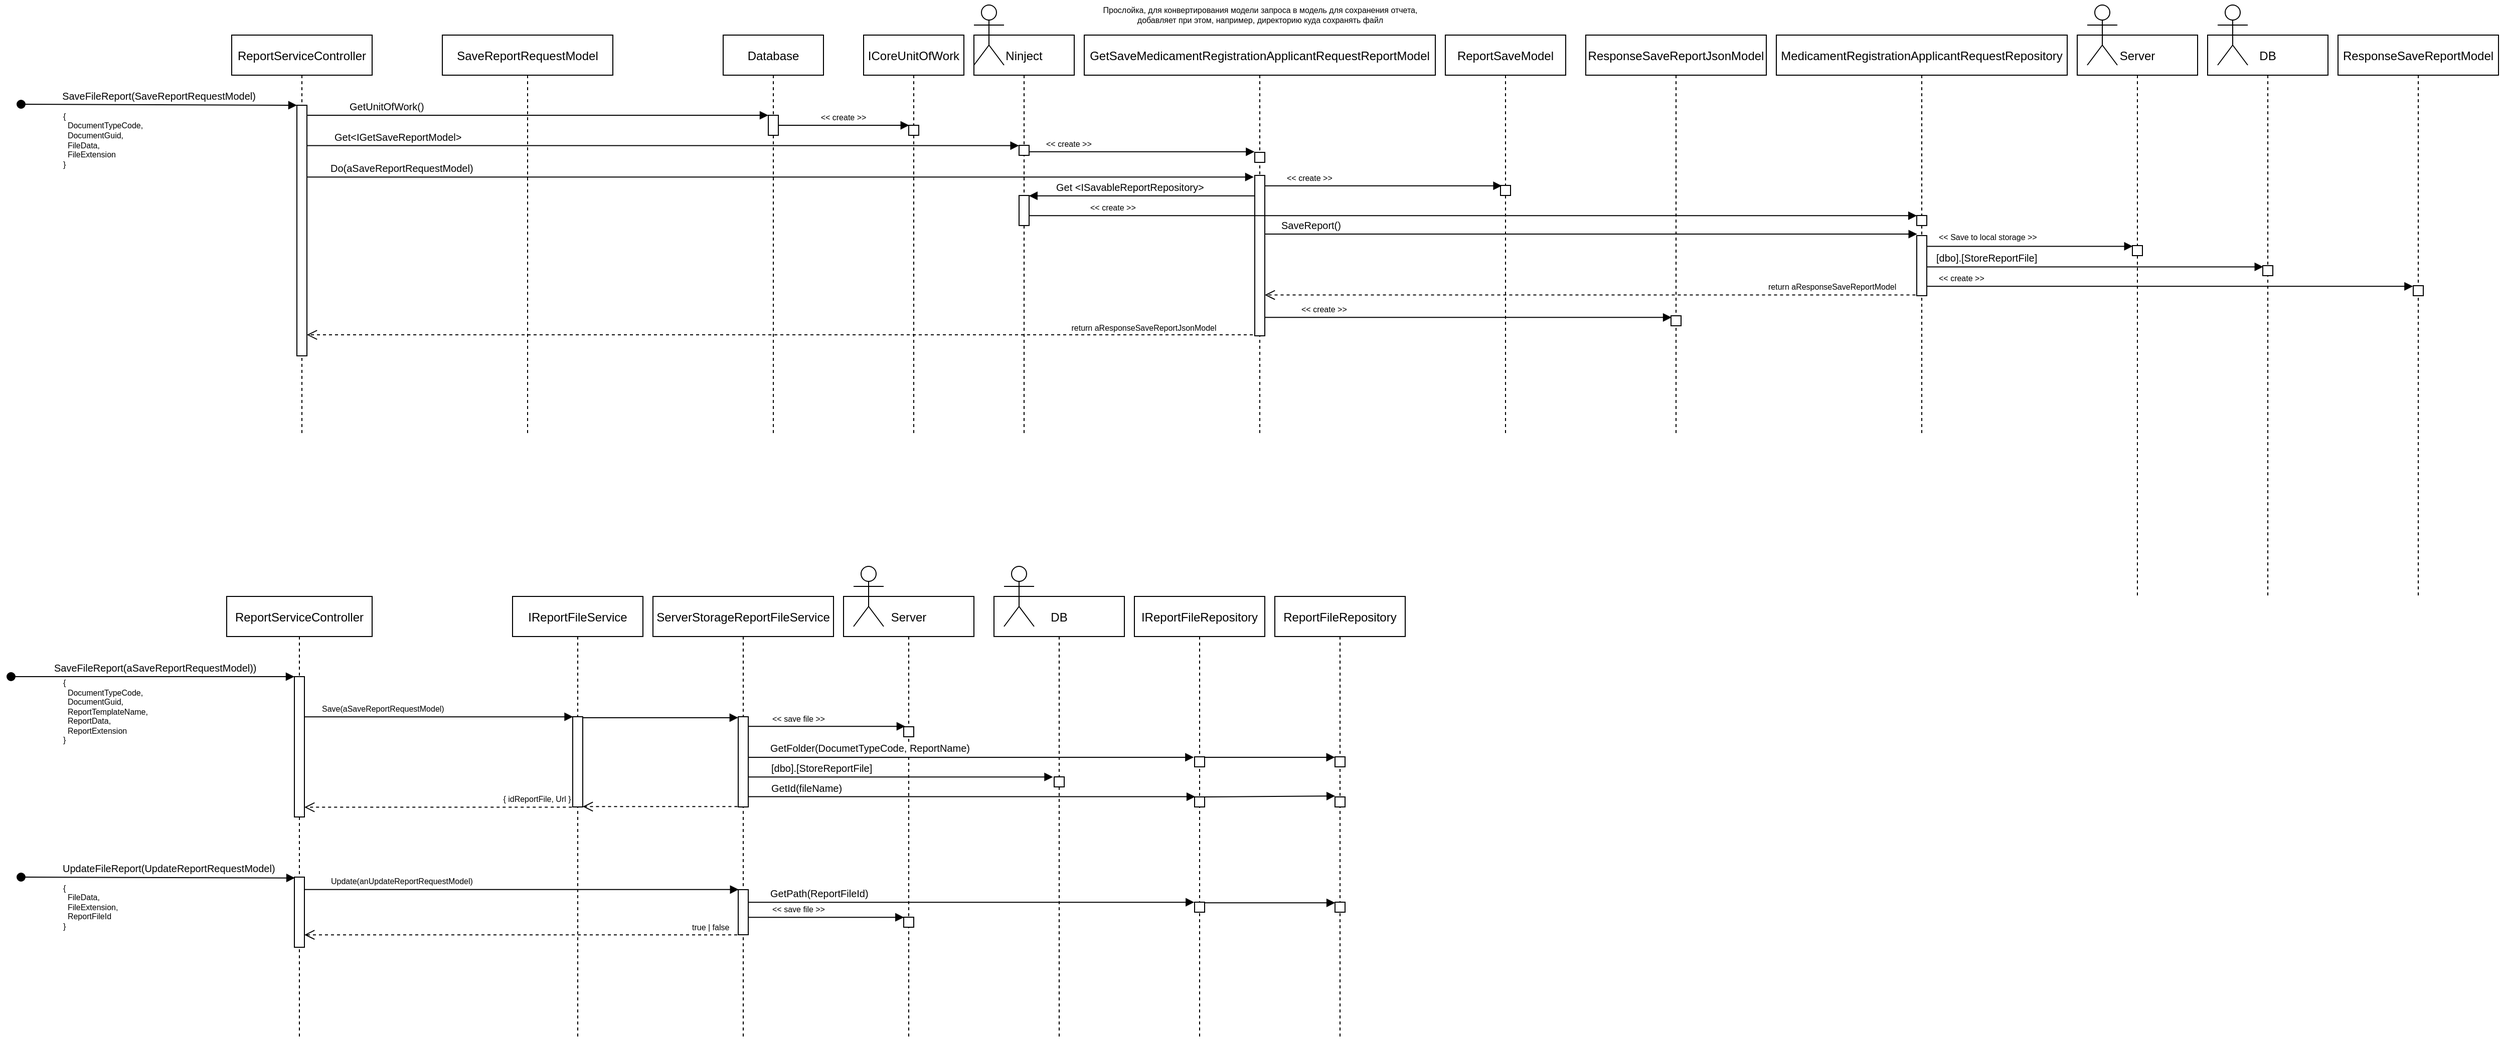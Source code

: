 <mxfile version="20.3.3" type="github">
  <diagram id="kgpKYQtTHZ0yAKxKKP6v" name="Page-1">
    <mxGraphModel dx="1807" dy="498" grid="1" gridSize="10" guides="1" tooltips="1" connect="1" arrows="1" fold="1" page="1" pageScale="1" pageWidth="850" pageHeight="1100" math="0" shadow="0">
      <root>
        <mxCell id="0" />
        <mxCell id="1" parent="0" />
        <mxCell id="3nuBFxr9cyL0pnOWT2aG-1" value="ReportServiceController" style="shape=umlLifeline;perimeter=lifelinePerimeter;container=1;collapsible=0;recursiveResize=0;rounded=0;shadow=0;strokeWidth=1;" parent="1" vertex="1">
          <mxGeometry x="-190" y="80" width="140" height="400" as="geometry" />
        </mxCell>
        <mxCell id="3nuBFxr9cyL0pnOWT2aG-2" value="" style="points=[];perimeter=orthogonalPerimeter;rounded=0;shadow=0;strokeWidth=1;" parent="3nuBFxr9cyL0pnOWT2aG-1" vertex="1">
          <mxGeometry x="65" y="70" width="10" height="250" as="geometry" />
        </mxCell>
        <mxCell id="3nuBFxr9cyL0pnOWT2aG-3" value="SaveFileReport(SaveReportRequestModel)" style="verticalAlign=bottom;startArrow=oval;endArrow=block;startSize=8;shadow=0;strokeWidth=1;fontSize=10;" parent="3nuBFxr9cyL0pnOWT2aG-1" target="3nuBFxr9cyL0pnOWT2aG-2" edge="1">
          <mxGeometry relative="1" as="geometry">
            <mxPoint x="-210" y="69" as="sourcePoint" />
          </mxGeometry>
        </mxCell>
        <mxCell id="3nuBFxr9cyL0pnOWT2aG-5" value="Database" style="shape=umlLifeline;perimeter=lifelinePerimeter;container=1;collapsible=0;recursiveResize=0;rounded=0;shadow=0;strokeWidth=1;" parent="1" vertex="1">
          <mxGeometry x="300" y="80" width="100" height="400" as="geometry" />
        </mxCell>
        <mxCell id="3nuBFxr9cyL0pnOWT2aG-6" value="" style="points=[];perimeter=orthogonalPerimeter;rounded=0;shadow=0;strokeWidth=1;" parent="3nuBFxr9cyL0pnOWT2aG-5" vertex="1">
          <mxGeometry x="45" y="80" width="10" height="20" as="geometry" />
        </mxCell>
        <mxCell id="3nuBFxr9cyL0pnOWT2aG-8" value="GetUnitOfWork()" style="verticalAlign=bottom;endArrow=block;entryX=0;entryY=0;shadow=0;strokeWidth=1;align=left;fontSize=10;" parent="1" source="3nuBFxr9cyL0pnOWT2aG-2" target="3nuBFxr9cyL0pnOWT2aG-6" edge="1">
          <mxGeometry x="-0.824" relative="1" as="geometry">
            <mxPoint x="275" y="160" as="sourcePoint" />
            <mxPoint as="offset" />
          </mxGeometry>
        </mxCell>
        <mxCell id="7eR0mogJ4ErbtlqO6J7q-1" value="ICoreUnitOfWork" style="shape=umlLifeline;perimeter=lifelinePerimeter;container=1;collapsible=0;recursiveResize=0;rounded=0;shadow=0;strokeWidth=1;" vertex="1" parent="1">
          <mxGeometry x="440" y="80" width="100" height="400" as="geometry" />
        </mxCell>
        <mxCell id="7eR0mogJ4ErbtlqO6J7q-2" value="" style="points=[];perimeter=orthogonalPerimeter;rounded=0;shadow=0;strokeWidth=1;" vertex="1" parent="7eR0mogJ4ErbtlqO6J7q-1">
          <mxGeometry x="45" y="90" width="10" height="10" as="geometry" />
        </mxCell>
        <mxCell id="7eR0mogJ4ErbtlqO6J7q-3" value="&lt;&lt; create &gt;&gt;" style="verticalAlign=bottom;endArrow=block;entryX=0.04;entryY=0.001;shadow=0;strokeWidth=1;entryDx=0;entryDy=0;entryPerimeter=0;fontSize=8;" edge="1" parent="1" source="3nuBFxr9cyL0pnOWT2aG-6" target="7eR0mogJ4ErbtlqO6J7q-2">
          <mxGeometry x="-0.003" relative="1" as="geometry">
            <mxPoint x="185" y="170.0" as="sourcePoint" />
            <mxPoint x="355" y="170.0" as="targetPoint" />
            <mxPoint as="offset" />
          </mxGeometry>
        </mxCell>
        <mxCell id="7eR0mogJ4ErbtlqO6J7q-4" value="GetSaveMedicamentRegistrationApplicantRequestReportModel" style="shape=umlLifeline;perimeter=lifelinePerimeter;container=1;collapsible=0;recursiveResize=0;rounded=0;shadow=0;strokeWidth=1;" vertex="1" parent="1">
          <mxGeometry x="660" y="80" width="350" height="400" as="geometry" />
        </mxCell>
        <mxCell id="7eR0mogJ4ErbtlqO6J7q-5" value="" style="points=[];perimeter=orthogonalPerimeter;rounded=0;shadow=0;strokeWidth=1;" vertex="1" parent="7eR0mogJ4ErbtlqO6J7q-4">
          <mxGeometry x="170" y="140" width="10" height="160" as="geometry" />
        </mxCell>
        <mxCell id="7eR0mogJ4ErbtlqO6J7q-13" value="" style="points=[];perimeter=orthogonalPerimeter;rounded=0;shadow=0;strokeWidth=1;" vertex="1" parent="7eR0mogJ4ErbtlqO6J7q-4">
          <mxGeometry x="170" y="117" width="10" height="10" as="geometry" />
        </mxCell>
        <mxCell id="7eR0mogJ4ErbtlqO6J7q-6" value="Do(aSaveReportRequestModel)" style="verticalAlign=bottom;endArrow=block;entryX=-0.1;entryY=0.01;shadow=0;strokeWidth=1;entryDx=0;entryDy=0;entryPerimeter=0;align=left;fontSize=10;" edge="1" parent="1" source="3nuBFxr9cyL0pnOWT2aG-2" target="7eR0mogJ4ErbtlqO6J7q-5">
          <mxGeometry x="-0.954" relative="1" as="geometry">
            <mxPoint x="185" y="170" as="sourcePoint" />
            <mxPoint x="355" y="170" as="targetPoint" />
            <mxPoint as="offset" />
          </mxGeometry>
        </mxCell>
        <mxCell id="7eR0mogJ4ErbtlqO6J7q-7" value="MedicamentRegistrationApplicantRequestRepository" style="shape=umlLifeline;perimeter=lifelinePerimeter;container=1;collapsible=0;recursiveResize=0;rounded=0;shadow=0;strokeWidth=1;" vertex="1" parent="1">
          <mxGeometry x="1350" y="80" width="290" height="400" as="geometry" />
        </mxCell>
        <mxCell id="7eR0mogJ4ErbtlqO6J7q-8" value="" style="points=[];perimeter=orthogonalPerimeter;rounded=0;shadow=0;strokeWidth=1;" vertex="1" parent="7eR0mogJ4ErbtlqO6J7q-7">
          <mxGeometry x="140" y="180" width="10" height="10" as="geometry" />
        </mxCell>
        <mxCell id="7eR0mogJ4ErbtlqO6J7q-22" value="" style="points=[];perimeter=orthogonalPerimeter;rounded=0;shadow=0;strokeWidth=1;" vertex="1" parent="7eR0mogJ4ErbtlqO6J7q-7">
          <mxGeometry x="140" y="200" width="10" height="60" as="geometry" />
        </mxCell>
        <mxCell id="7eR0mogJ4ErbtlqO6J7q-9" value="Ninject" style="shape=umlLifeline;perimeter=lifelinePerimeter;container=1;collapsible=0;recursiveResize=0;rounded=0;shadow=0;strokeWidth=1;" vertex="1" parent="1">
          <mxGeometry x="550" y="80" width="100" height="400" as="geometry" />
        </mxCell>
        <mxCell id="7eR0mogJ4ErbtlqO6J7q-10" value="" style="points=[];perimeter=orthogonalPerimeter;rounded=0;shadow=0;strokeWidth=1;" vertex="1" parent="7eR0mogJ4ErbtlqO6J7q-9">
          <mxGeometry x="45" y="110" width="10" height="10" as="geometry" />
        </mxCell>
        <mxCell id="7eR0mogJ4ErbtlqO6J7q-18" value="" style="points=[];perimeter=orthogonalPerimeter;rounded=0;shadow=0;strokeWidth=1;" vertex="1" parent="7eR0mogJ4ErbtlqO6J7q-9">
          <mxGeometry x="45" y="160" width="10" height="30" as="geometry" />
        </mxCell>
        <mxCell id="7eR0mogJ4ErbtlqO6J7q-11" value="Get&lt;IGetSaveReportModel&gt;" style="verticalAlign=bottom;endArrow=block;entryX=-0.014;entryY=0.029;shadow=0;strokeWidth=1;entryDx=0;entryDy=0;entryPerimeter=0;align=left;fontSize=10;" edge="1" parent="1" source="3nuBFxr9cyL0pnOWT2aG-2" target="7eR0mogJ4ErbtlqO6J7q-10">
          <mxGeometry x="-0.928" relative="1" as="geometry">
            <mxPoint x="185" y="230.2" as="sourcePoint" />
            <mxPoint x="839" y="230.2" as="targetPoint" />
            <mxPoint as="offset" />
          </mxGeometry>
        </mxCell>
        <mxCell id="7eR0mogJ4ErbtlqO6J7q-12" value="&lt;&lt; create &gt;&gt;" style="verticalAlign=bottom;endArrow=block;entryX=-0.029;entryY=-0.057;shadow=0;strokeWidth=1;entryDx=0;entryDy=0;entryPerimeter=0;align=left;fontSize=8;" edge="1" parent="1" source="7eR0mogJ4ErbtlqO6J7q-10" target="7eR0mogJ4ErbtlqO6J7q-13">
          <mxGeometry x="-0.867" relative="1" as="geometry">
            <mxPoint x="640" y="290.0" as="sourcePoint" />
            <mxPoint x="1059.86" y="290.0" as="targetPoint" />
            <mxPoint as="offset" />
          </mxGeometry>
        </mxCell>
        <mxCell id="7eR0mogJ4ErbtlqO6J7q-14" value="ReportSaveModel" style="shape=umlLifeline;perimeter=lifelinePerimeter;container=1;collapsible=0;recursiveResize=0;rounded=0;shadow=0;strokeWidth=1;" vertex="1" parent="1">
          <mxGeometry x="1020" y="80" width="120" height="400" as="geometry" />
        </mxCell>
        <mxCell id="7eR0mogJ4ErbtlqO6J7q-15" value="" style="points=[];perimeter=orthogonalPerimeter;rounded=0;shadow=0;strokeWidth=1;" vertex="1" parent="7eR0mogJ4ErbtlqO6J7q-14">
          <mxGeometry x="55" y="150" width="10" height="10" as="geometry" />
        </mxCell>
        <mxCell id="7eR0mogJ4ErbtlqO6J7q-16" value="&lt;&lt; create &gt;&gt;" style="verticalAlign=bottom;endArrow=block;entryX=0.133;entryY=0.033;shadow=0;strokeWidth=1;entryDx=0;entryDy=0;entryPerimeter=0;align=left;fontSize=8;" edge="1" parent="1" source="7eR0mogJ4ErbtlqO6J7q-5" target="7eR0mogJ4ErbtlqO6J7q-15">
          <mxGeometry x="-0.831" relative="1" as="geometry">
            <mxPoint x="615" y="206.43" as="sourcePoint" />
            <mxPoint x="839.71" y="206.43" as="targetPoint" />
            <mxPoint as="offset" />
          </mxGeometry>
        </mxCell>
        <mxCell id="7eR0mogJ4ErbtlqO6J7q-19" value="Get &lt;ISavableReportRepository&gt;" style="verticalAlign=bottom;endArrow=block;shadow=0;strokeWidth=1;align=left;entryX=0.986;entryY=0.011;entryDx=0;entryDy=0;entryPerimeter=0;fontSize=10;" edge="1" parent="1" source="7eR0mogJ4ErbtlqO6J7q-5" target="7eR0mogJ4ErbtlqO6J7q-18">
          <mxGeometry x="0.777" relative="1" as="geometry">
            <mxPoint x="615" y="206.43" as="sourcePoint" />
            <mxPoint x="610" y="240" as="targetPoint" />
            <mxPoint as="offset" />
          </mxGeometry>
        </mxCell>
        <mxCell id="7eR0mogJ4ErbtlqO6J7q-20" value="&lt;&lt; create &gt;&gt;" style="verticalAlign=bottom;endArrow=block;shadow=0;strokeWidth=1;align=left;entryX=0.01;entryY=0.014;entryDx=0;entryDy=0;entryPerimeter=0;fontSize=8;" edge="1" parent="1" source="7eR0mogJ4ErbtlqO6J7q-18" target="7eR0mogJ4ErbtlqO6J7q-8">
          <mxGeometry x="-0.867" relative="1" as="geometry">
            <mxPoint x="615" y="206.43" as="sourcePoint" />
            <mxPoint x="839.71" y="206.43" as="targetPoint" />
            <mxPoint as="offset" />
          </mxGeometry>
        </mxCell>
        <mxCell id="7eR0mogJ4ErbtlqO6J7q-21" value="SaveReport()" style="verticalAlign=bottom;endArrow=block;entryX=0.036;entryY=-0.024;shadow=0;strokeWidth=1;entryDx=0;entryDy=0;entryPerimeter=0;align=left;fontSize=10;" edge="1" parent="1" source="7eR0mogJ4ErbtlqO6J7q-5" target="7eR0mogJ4ErbtlqO6J7q-22">
          <mxGeometry x="-0.955" relative="1" as="geometry">
            <mxPoint x="850" y="240.33" as="sourcePoint" />
            <mxPoint x="1086.33" y="240.33" as="targetPoint" />
            <mxPoint as="offset" />
          </mxGeometry>
        </mxCell>
        <mxCell id="7eR0mogJ4ErbtlqO6J7q-23" value="DB" style="shape=umlLifeline;perimeter=lifelinePerimeter;container=1;collapsible=0;recursiveResize=0;rounded=0;shadow=0;strokeWidth=1;" vertex="1" parent="1">
          <mxGeometry x="1780" y="80" width="120" height="560" as="geometry" />
        </mxCell>
        <mxCell id="7eR0mogJ4ErbtlqO6J7q-24" value="" style="points=[];perimeter=orthogonalPerimeter;rounded=0;shadow=0;strokeWidth=1;" vertex="1" parent="7eR0mogJ4ErbtlqO6J7q-23">
          <mxGeometry x="55" y="230" width="10" height="10" as="geometry" />
        </mxCell>
        <mxCell id="7eR0mogJ4ErbtlqO6J7q-25" value="[dbo].[StoreReportFile]" style="verticalAlign=bottom;endArrow=block;entryX=0.038;entryY=0.119;shadow=0;strokeWidth=1;entryDx=0;entryDy=0;entryPerimeter=0;align=left;fontSize=10;" edge="1" parent="1" source="7eR0mogJ4ErbtlqO6J7q-22" target="7eR0mogJ4ErbtlqO6J7q-24">
          <mxGeometry x="-0.955" relative="1" as="geometry">
            <mxPoint x="1530" y="300" as="sourcePoint" />
            <mxPoint x="1980.36" y="300" as="targetPoint" />
            <mxPoint as="offset" />
          </mxGeometry>
        </mxCell>
        <mxCell id="7eR0mogJ4ErbtlqO6J7q-26" value="ResponseSaveReportModel" style="shape=umlLifeline;perimeter=lifelinePerimeter;container=1;collapsible=0;recursiveResize=0;rounded=0;shadow=0;strokeWidth=1;" vertex="1" parent="1">
          <mxGeometry x="1910" y="80" width="160" height="560" as="geometry" />
        </mxCell>
        <mxCell id="7eR0mogJ4ErbtlqO6J7q-27" value="" style="points=[];perimeter=orthogonalPerimeter;rounded=0;shadow=0;strokeWidth=1;" vertex="1" parent="7eR0mogJ4ErbtlqO6J7q-26">
          <mxGeometry x="75" y="250" width="10" height="10" as="geometry" />
        </mxCell>
        <mxCell id="7eR0mogJ4ErbtlqO6J7q-28" value="Server" style="shape=umlLifeline;perimeter=lifelinePerimeter;container=1;collapsible=0;recursiveResize=0;rounded=0;shadow=0;strokeWidth=1;" vertex="1" parent="1">
          <mxGeometry x="1650" y="80" width="120" height="560" as="geometry" />
        </mxCell>
        <mxCell id="7eR0mogJ4ErbtlqO6J7q-29" value="" style="points=[];perimeter=orthogonalPerimeter;rounded=0;shadow=0;strokeWidth=1;" vertex="1" parent="7eR0mogJ4ErbtlqO6J7q-28">
          <mxGeometry x="55" y="210" width="10" height="10" as="geometry" />
        </mxCell>
        <mxCell id="7eR0mogJ4ErbtlqO6J7q-30" value="&lt;&lt; Save to local storage &gt;&gt;" style="verticalAlign=bottom;endArrow=block;entryX=0.038;entryY=0.071;shadow=0;strokeWidth=1;entryDx=0;entryDy=0;entryPerimeter=0;align=left;fontSize=8;" edge="1" parent="1" source="7eR0mogJ4ErbtlqO6J7q-22" target="7eR0mogJ4ErbtlqO6J7q-29">
          <mxGeometry x="-0.903" y="1" relative="1" as="geometry">
            <mxPoint x="1510" y="321.19" as="sourcePoint" />
            <mxPoint x="1845.38" y="321.19" as="targetPoint" />
            <mxPoint as="offset" />
          </mxGeometry>
        </mxCell>
        <mxCell id="7eR0mogJ4ErbtlqO6J7q-31" value="" style="shape=umlActor;verticalLabelPosition=bottom;verticalAlign=top;html=1;outlineConnect=0;fontSize=10;" vertex="1" parent="1">
          <mxGeometry x="1660" y="50" width="30" height="60" as="geometry" />
        </mxCell>
        <mxCell id="7eR0mogJ4ErbtlqO6J7q-32" value="" style="shape=umlActor;verticalLabelPosition=bottom;verticalAlign=top;html=1;outlineConnect=0;fontSize=10;" vertex="1" parent="1">
          <mxGeometry x="1790" y="50" width="30" height="60" as="geometry" />
        </mxCell>
        <mxCell id="7eR0mogJ4ErbtlqO6J7q-34" value="&lt;&lt; create &gt;&gt;" style="verticalAlign=bottom;endArrow=block;entryX=-0.029;entryY=0.068;shadow=0;strokeWidth=1;entryDx=0;entryDy=0;entryPerimeter=0;align=left;fontSize=8;" edge="1" parent="1" source="7eR0mogJ4ErbtlqO6J7q-22" target="7eR0mogJ4ErbtlqO6J7q-27">
          <mxGeometry x="-0.958" relative="1" as="geometry">
            <mxPoint x="1510" y="300.71" as="sourcePoint" />
            <mxPoint x="1715.38" y="300.71" as="targetPoint" />
            <mxPoint as="offset" />
          </mxGeometry>
        </mxCell>
        <mxCell id="7eR0mogJ4ErbtlqO6J7q-35" value="return aResponseSaveReportModel" style="html=1;verticalAlign=bottom;endArrow=open;dashed=1;endSize=8;rounded=0;fontSize=8;exitX=-0.125;exitY=0.988;exitDx=0;exitDy=0;exitPerimeter=0;align=left;" edge="1" parent="1" source="7eR0mogJ4ErbtlqO6J7q-22" target="7eR0mogJ4ErbtlqO6J7q-5">
          <mxGeometry x="-0.541" relative="1" as="geometry">
            <mxPoint x="1110" y="350" as="sourcePoint" />
            <mxPoint x="1030" y="350" as="targetPoint" />
            <mxPoint as="offset" />
          </mxGeometry>
        </mxCell>
        <mxCell id="7eR0mogJ4ErbtlqO6J7q-36" value="ResponseSaveReportJsonModel" style="shape=umlLifeline;perimeter=lifelinePerimeter;container=1;collapsible=0;recursiveResize=0;rounded=0;shadow=0;strokeWidth=1;" vertex="1" parent="1">
          <mxGeometry x="1160" y="80" width="180" height="400" as="geometry" />
        </mxCell>
        <mxCell id="7eR0mogJ4ErbtlqO6J7q-37" value="" style="points=[];perimeter=orthogonalPerimeter;rounded=0;shadow=0;strokeWidth=1;" vertex="1" parent="7eR0mogJ4ErbtlqO6J7q-36">
          <mxGeometry x="85" y="280" width="10" height="10" as="geometry" />
        </mxCell>
        <mxCell id="7eR0mogJ4ErbtlqO6J7q-38" value="&lt;&lt; create &gt;&gt;" style="verticalAlign=bottom;endArrow=block;entryX=0.055;entryY=0.166;shadow=0;strokeWidth=1;entryDx=0;entryDy=0;entryPerimeter=0;align=left;fontSize=8;" edge="1" parent="1" source="7eR0mogJ4ErbtlqO6J7q-5" target="7eR0mogJ4ErbtlqO6J7q-37">
          <mxGeometry x="-0.831" relative="1" as="geometry">
            <mxPoint x="850" y="240" as="sourcePoint" />
            <mxPoint x="1086.33" y="240.33" as="targetPoint" />
            <mxPoint as="offset" />
          </mxGeometry>
        </mxCell>
        <mxCell id="7eR0mogJ4ErbtlqO6J7q-39" value="return aResponseSaveReportJsonModel" style="html=1;verticalAlign=bottom;endArrow=open;dashed=1;endSize=8;rounded=0;fontSize=8;exitX=-0.2;exitY=0.994;exitDx=0;exitDy=0;exitPerimeter=0;" edge="1" parent="1" source="7eR0mogJ4ErbtlqO6J7q-5" target="3nuBFxr9cyL0pnOWT2aG-2">
          <mxGeometry x="-0.768" y="1" relative="1" as="geometry">
            <mxPoint x="1500" y="349.85" as="sourcePoint" />
            <mxPoint x="270" y="450" as="targetPoint" />
            <mxPoint as="offset" />
          </mxGeometry>
        </mxCell>
        <mxCell id="7eR0mogJ4ErbtlqO6J7q-40" value="SaveReportRequestModel" style="shape=umlLifeline;perimeter=lifelinePerimeter;container=1;collapsible=0;recursiveResize=0;rounded=0;shadow=0;strokeWidth=1;" vertex="1" parent="1">
          <mxGeometry x="20" y="80" width="170" height="400" as="geometry" />
        </mxCell>
        <mxCell id="7eR0mogJ4ErbtlqO6J7q-42" value="" style="shape=umlActor;verticalLabelPosition=bottom;verticalAlign=top;html=1;outlineConnect=0;fontSize=10;" vertex="1" parent="1">
          <mxGeometry x="550" y="50" width="30" height="60" as="geometry" />
        </mxCell>
        <mxCell id="7eR0mogJ4ErbtlqO6J7q-43" value="ReportServiceController" style="shape=umlLifeline;perimeter=lifelinePerimeter;container=1;collapsible=0;recursiveResize=0;rounded=0;shadow=0;strokeWidth=1;" vertex="1" parent="1">
          <mxGeometry x="-195" y="640" width="145" height="440" as="geometry" />
        </mxCell>
        <mxCell id="7eR0mogJ4ErbtlqO6J7q-44" value="" style="points=[];perimeter=orthogonalPerimeter;rounded=0;shadow=0;strokeWidth=1;" vertex="1" parent="7eR0mogJ4ErbtlqO6J7q-43">
          <mxGeometry x="67.5" y="80" width="10" height="140" as="geometry" />
        </mxCell>
        <mxCell id="7eR0mogJ4ErbtlqO6J7q-45" value="SaveFileReport(aSaveReportRequestModel))" style="verticalAlign=bottom;startArrow=oval;endArrow=block;startSize=8;shadow=0;strokeWidth=1;fontSize=10;align=left;" edge="1" parent="7eR0mogJ4ErbtlqO6J7q-43" target="7eR0mogJ4ErbtlqO6J7q-44">
          <mxGeometry x="-0.709" relative="1" as="geometry">
            <mxPoint x="-215" y="80" as="sourcePoint" />
            <mxPoint as="offset" />
          </mxGeometry>
        </mxCell>
        <mxCell id="7eR0mogJ4ErbtlqO6J7q-88" value="" style="points=[];perimeter=orthogonalPerimeter;rounded=0;shadow=0;strokeWidth=1;" vertex="1" parent="7eR0mogJ4ErbtlqO6J7q-43">
          <mxGeometry x="67.5" y="280" width="10" height="70" as="geometry" />
        </mxCell>
        <mxCell id="7eR0mogJ4ErbtlqO6J7q-50" value="ServerStorageReportFileService" style="shape=umlLifeline;perimeter=lifelinePerimeter;container=1;collapsible=0;recursiveResize=0;rounded=0;shadow=0;strokeWidth=1;" vertex="1" parent="1">
          <mxGeometry x="230" y="640" width="180" height="440" as="geometry" />
        </mxCell>
        <mxCell id="7eR0mogJ4ErbtlqO6J7q-51" value="" style="points=[];perimeter=orthogonalPerimeter;rounded=0;shadow=0;strokeWidth=1;" vertex="1" parent="7eR0mogJ4ErbtlqO6J7q-50">
          <mxGeometry x="85" y="120" width="10" height="90" as="geometry" />
        </mxCell>
        <mxCell id="7eR0mogJ4ErbtlqO6J7q-89" value="" style="points=[];perimeter=orthogonalPerimeter;rounded=0;shadow=0;strokeWidth=1;" vertex="1" parent="7eR0mogJ4ErbtlqO6J7q-50">
          <mxGeometry x="85" y="292.5" width="10" height="45" as="geometry" />
        </mxCell>
        <mxCell id="7eR0mogJ4ErbtlqO6J7q-58" value="ReportFileRepository" style="shape=umlLifeline;perimeter=lifelinePerimeter;container=1;collapsible=0;recursiveResize=0;rounded=0;shadow=0;strokeWidth=1;" vertex="1" parent="1">
          <mxGeometry x="850" y="640" width="130" height="440" as="geometry" />
        </mxCell>
        <mxCell id="7eR0mogJ4ErbtlqO6J7q-59" value="" style="points=[];perimeter=orthogonalPerimeter;rounded=0;shadow=0;strokeWidth=1;" vertex="1" parent="7eR0mogJ4ErbtlqO6J7q-58">
          <mxGeometry x="60" y="200" width="10" height="10" as="geometry" />
        </mxCell>
        <mxCell id="7eR0mogJ4ErbtlqO6J7q-91" value="" style="points=[];perimeter=orthogonalPerimeter;rounded=0;shadow=0;strokeWidth=1;" vertex="1" parent="7eR0mogJ4ErbtlqO6J7q-58">
          <mxGeometry x="60" y="305" width="10" height="10" as="geometry" />
        </mxCell>
        <mxCell id="7eR0mogJ4ErbtlqO6J7q-96" value="" style="points=[];perimeter=orthogonalPerimeter;rounded=0;shadow=0;strokeWidth=1;" vertex="1" parent="7eR0mogJ4ErbtlqO6J7q-58">
          <mxGeometry x="60" y="160" width="10" height="10" as="geometry" />
        </mxCell>
        <mxCell id="7eR0mogJ4ErbtlqO6J7q-62" value="Прослойка, для конвертирования модели запроса в модель для сохранения отчета, &lt;br&gt;добавляет при этом, например, директорию куда сохранять файл" style="text;html=1;align=center;verticalAlign=middle;resizable=0;points=[];autosize=1;strokeColor=none;fillColor=none;fontSize=8;" vertex="1" parent="1">
          <mxGeometry x="665" y="45" width="340" height="30" as="geometry" />
        </mxCell>
        <mxCell id="7eR0mogJ4ErbtlqO6J7q-63" value="true | false" style="html=1;verticalAlign=bottom;endArrow=open;dashed=1;endSize=8;rounded=0;fontSize=8;exitX=-0.1;exitY=1.002;exitDx=0;exitDy=0;exitPerimeter=0;align=left;" edge="1" parent="1" source="7eR0mogJ4ErbtlqO6J7q-89" target="7eR0mogJ4ErbtlqO6J7q-88">
          <mxGeometry x="-0.779" relative="1" as="geometry">
            <mxPoint x="380" y="1480" as="sourcePoint" />
            <mxPoint x="20" y="1450" as="targetPoint" />
            <mxPoint as="offset" />
          </mxGeometry>
        </mxCell>
        <mxCell id="7eR0mogJ4ErbtlqO6J7q-67" value="{ idReportFile, Url }" style="html=1;verticalAlign=bottom;endArrow=open;dashed=1;endSize=8;rounded=0;fontSize=8;exitX=-0.088;exitY=1.003;exitDx=0;exitDy=0;exitPerimeter=0;" edge="1" parent="1" source="7eR0mogJ4ErbtlqO6J7q-101" target="7eR0mogJ4ErbtlqO6J7q-44">
          <mxGeometry x="-0.736" relative="1" as="geometry">
            <mxPoint x="190" y="980" as="sourcePoint" />
            <mxPoint x="110" y="980" as="targetPoint" />
            <mxPoint as="offset" />
          </mxGeometry>
        </mxCell>
        <mxCell id="7eR0mogJ4ErbtlqO6J7q-70" value="DB" style="shape=umlLifeline;perimeter=lifelinePerimeter;container=1;collapsible=0;recursiveResize=0;rounded=0;shadow=0;strokeWidth=1;" vertex="1" parent="1">
          <mxGeometry x="570" y="640" width="130" height="440" as="geometry" />
        </mxCell>
        <mxCell id="7eR0mogJ4ErbtlqO6J7q-83" value="" style="points=[];perimeter=orthogonalPerimeter;rounded=0;shadow=0;strokeWidth=1;" vertex="1" parent="7eR0mogJ4ErbtlqO6J7q-70">
          <mxGeometry x="60" y="180" width="10" height="10" as="geometry" />
        </mxCell>
        <mxCell id="7eR0mogJ4ErbtlqO6J7q-73" value="" style="shape=umlActor;verticalLabelPosition=bottom;verticalAlign=top;html=1;fontSize=8;" vertex="1" parent="1">
          <mxGeometry x="580" y="610" width="30" height="60" as="geometry" />
        </mxCell>
        <mxCell id="7eR0mogJ4ErbtlqO6J7q-74" value="Save(aSaveReportRequestModel)" style="html=1;verticalAlign=bottom;endArrow=block;rounded=0;fontSize=8;entryX=0.028;entryY=0.001;entryDx=0;entryDy=0;entryPerimeter=0;align=left;" edge="1" parent="1" source="7eR0mogJ4ErbtlqO6J7q-44" target="7eR0mogJ4ErbtlqO6J7q-101">
          <mxGeometry x="-0.886" width="80" relative="1" as="geometry">
            <mxPoint x="160" y="750" as="sourcePoint" />
            <mxPoint x="240" y="750" as="targetPoint" />
            <mxPoint as="offset" />
          </mxGeometry>
        </mxCell>
        <mxCell id="7eR0mogJ4ErbtlqO6J7q-75" value="{&lt;br&gt;&lt;div style=&quot;&quot;&gt;&lt;span style=&quot;background-color: initial;&quot;&gt;&amp;nbsp; DocumentTypeCode,&lt;/span&gt;&lt;/div&gt;&lt;div style=&quot;&quot;&gt;&lt;span style=&quot;background-color: initial;&quot;&gt;&amp;nbsp; DocumentGuid,&lt;/span&gt;&lt;/div&gt;&lt;div style=&quot;&quot;&gt;&lt;span style=&quot;background-color: initial;&quot;&gt;&amp;nbsp; FileData,&lt;/span&gt;&lt;/div&gt;&lt;div style=&quot;&quot;&gt;&lt;span style=&quot;background-color: initial;&quot;&gt;&amp;nbsp; FileExtension&lt;/span&gt;&lt;/div&gt;}" style="text;html=1;align=left;verticalAlign=middle;resizable=0;points=[];autosize=1;strokeColor=none;fillColor=none;fontSize=8;" vertex="1" parent="1">
          <mxGeometry x="-360" y="150" width="100" height="70" as="geometry" />
        </mxCell>
        <mxCell id="7eR0mogJ4ErbtlqO6J7q-76" value="{&lt;br&gt;&lt;div style=&quot;&quot;&gt;&lt;span style=&quot;background-color: initial;&quot;&gt;&amp;nbsp; DocumentTypeCode,&lt;/span&gt;&lt;/div&gt;&lt;div style=&quot;&quot;&gt;&amp;nbsp; DocumentGuid,&lt;span style=&quot;background-color: initial;&quot;&gt;&lt;br&gt;&lt;/span&gt;&lt;/div&gt;&lt;div style=&quot;&quot;&gt;&lt;span style=&quot;background-color: initial;&quot;&gt;&amp;nbsp; ReportTemplateName,&lt;/span&gt;&lt;/div&gt;&lt;div style=&quot;&quot;&gt;&lt;span style=&quot;background-color: initial;&quot;&gt;&amp;nbsp; ReportData,&lt;/span&gt;&lt;/div&gt;&lt;div style=&quot;&quot;&gt;&lt;span style=&quot;background-color: initial;&quot;&gt;&amp;nbsp; ReportExtension&lt;/span&gt;&lt;/div&gt;}" style="text;html=1;align=left;verticalAlign=middle;resizable=0;points=[];autosize=1;strokeColor=none;fillColor=none;fontSize=8;" vertex="1" parent="1">
          <mxGeometry x="-360" y="715" width="110" height="80" as="geometry" />
        </mxCell>
        <mxCell id="7eR0mogJ4ErbtlqO6J7q-77" value="{&lt;br&gt;&lt;div style=&quot;&quot;&gt;&lt;span style=&quot;background-color: initial;&quot;&gt;&amp;nbsp;&amp;nbsp;&lt;/span&gt;&lt;span style=&quot;background-color: initial;&quot;&gt;FileData,&lt;/span&gt;&lt;/div&gt;&lt;div style=&quot;&quot;&gt;&lt;span style=&quot;background-color: initial;&quot;&gt;&amp;nbsp; FileExtension,&lt;/span&gt;&lt;/div&gt;&lt;div style=&quot;&quot;&gt;&lt;span style=&quot;background-color: initial;&quot;&gt;&amp;nbsp; ReportFileId&lt;/span&gt;&lt;/div&gt;}" style="text;html=1;align=left;verticalAlign=middle;resizable=0;points=[];autosize=1;strokeColor=none;fillColor=none;fontSize=8;" vertex="1" parent="1">
          <mxGeometry x="-360" y="920" width="80" height="60" as="geometry" />
        </mxCell>
        <mxCell id="7eR0mogJ4ErbtlqO6J7q-78" value="Update(anUpdateReportRequestModel)" style="html=1;verticalAlign=bottom;endArrow=block;rounded=0;fontSize=8;align=left;entryX=0.04;entryY=-0.002;entryDx=0;entryDy=0;entryPerimeter=0;" edge="1" parent="1" source="7eR0mogJ4ErbtlqO6J7q-88" target="7eR0mogJ4ErbtlqO6J7q-89">
          <mxGeometry x="-0.888" width="80" relative="1" as="geometry">
            <mxPoint x="50" y="1350" as="sourcePoint" />
            <mxPoint x="250" y="930" as="targetPoint" />
            <mxPoint as="offset" />
          </mxGeometry>
        </mxCell>
        <mxCell id="7eR0mogJ4ErbtlqO6J7q-79" value="Server" style="shape=umlLifeline;perimeter=lifelinePerimeter;container=1;collapsible=0;recursiveResize=0;rounded=0;shadow=0;strokeWidth=1;" vertex="1" parent="1">
          <mxGeometry x="420" y="640" width="130" height="440" as="geometry" />
        </mxCell>
        <mxCell id="7eR0mogJ4ErbtlqO6J7q-82" value="" style="points=[];perimeter=orthogonalPerimeter;rounded=0;shadow=0;strokeWidth=1;" vertex="1" parent="7eR0mogJ4ErbtlqO6J7q-79">
          <mxGeometry x="60" y="130" width="10" height="10" as="geometry" />
        </mxCell>
        <mxCell id="7eR0mogJ4ErbtlqO6J7q-93" value="" style="points=[];perimeter=orthogonalPerimeter;rounded=0;shadow=0;strokeWidth=1;" vertex="1" parent="7eR0mogJ4ErbtlqO6J7q-79">
          <mxGeometry x="60" y="320" width="10" height="10" as="geometry" />
        </mxCell>
        <mxCell id="7eR0mogJ4ErbtlqO6J7q-81" value="" style="shape=umlActor;verticalLabelPosition=bottom;verticalAlign=top;html=1;fontSize=8;" vertex="1" parent="1">
          <mxGeometry x="430" y="610" width="30" height="60" as="geometry" />
        </mxCell>
        <mxCell id="7eR0mogJ4ErbtlqO6J7q-85" value="&lt;span style=&quot;font-size: 10px;&quot;&gt;[dbo].[StoreReportFile]&lt;/span&gt;" style="html=1;verticalAlign=bottom;endArrow=block;rounded=0;fontSize=8;entryX=-0.123;entryY=0.012;entryDx=0;entryDy=0;entryPerimeter=0;align=left;" edge="1" parent="1" source="7eR0mogJ4ErbtlqO6J7q-51" target="7eR0mogJ4ErbtlqO6J7q-83">
          <mxGeometry x="-0.862" width="80" relative="1" as="geometry">
            <mxPoint x="350" y="750" as="sourcePoint" />
            <mxPoint x="430" y="750" as="targetPoint" />
            <mxPoint as="offset" />
          </mxGeometry>
        </mxCell>
        <mxCell id="7eR0mogJ4ErbtlqO6J7q-86" value="&amp;lt;&amp;lt; save file &amp;gt;&amp;gt;" style="html=1;verticalAlign=bottom;endArrow=block;rounded=0;fontSize=8;entryX=0.148;entryY=-0.039;entryDx=0;entryDy=0;entryPerimeter=0;align=left;" edge="1" parent="1" source="7eR0mogJ4ErbtlqO6J7q-51" target="7eR0mogJ4ErbtlqO6J7q-82">
          <mxGeometry x="-0.717" width="80" relative="1" as="geometry">
            <mxPoint x="350" y="779.8" as="sourcePoint" />
            <mxPoint x="430" y="779.8" as="targetPoint" />
            <mxPoint as="offset" />
          </mxGeometry>
        </mxCell>
        <mxCell id="7eR0mogJ4ErbtlqO6J7q-87" value="&lt;span style=&quot;font-size: 10px;&quot;&gt;GetId(fileName)&lt;/span&gt;" style="html=1;verticalAlign=bottom;endArrow=block;rounded=0;fontSize=8;entryX=0.059;entryY=-0.022;entryDx=0;entryDy=0;entryPerimeter=0;align=left;" edge="1" parent="1" source="7eR0mogJ4ErbtlqO6J7q-51" target="7eR0mogJ4ErbtlqO6J7q-106">
          <mxGeometry x="-0.909" width="80" relative="1" as="geometry">
            <mxPoint x="350.0" y="800.12" as="sourcePoint" />
            <mxPoint x="638.77" y="800.12" as="targetPoint" />
            <mxPoint as="offset" />
          </mxGeometry>
        </mxCell>
        <mxCell id="7eR0mogJ4ErbtlqO6J7q-92" value="&lt;span style=&quot;font-size: 10px;&quot;&gt;GetPath(ReportFileId)&lt;/span&gt;" style="html=1;verticalAlign=bottom;endArrow=block;rounded=0;fontSize=8;entryX=-0.033;entryY=0.007;entryDx=0;entryDy=0;entryPerimeter=0;align=left;" edge="1" parent="1" source="7eR0mogJ4ErbtlqO6J7q-89" target="7eR0mogJ4ErbtlqO6J7q-107">
          <mxGeometry x="-0.909" width="80" relative="1" as="geometry">
            <mxPoint x="350" y="820" as="sourcePoint" />
            <mxPoint x="789.42" y="820" as="targetPoint" />
            <mxPoint as="offset" />
          </mxGeometry>
        </mxCell>
        <mxCell id="7eR0mogJ4ErbtlqO6J7q-90" value="&amp;lt;&amp;lt; save file &amp;gt;&amp;gt;" style="html=1;verticalAlign=bottom;endArrow=block;rounded=0;fontSize=8;entryX=0.016;entryY=0.012;entryDx=0;entryDy=0;entryPerimeter=0;align=left;" edge="1" parent="1" source="7eR0mogJ4ErbtlqO6J7q-89" target="7eR0mogJ4ErbtlqO6J7q-93">
          <mxGeometry x="-0.717" width="80" relative="1" as="geometry">
            <mxPoint x="338.52" y="980.0" as="sourcePoint" />
            <mxPoint x="480" y="980.0" as="targetPoint" />
            <mxPoint as="offset" />
          </mxGeometry>
        </mxCell>
        <mxCell id="7eR0mogJ4ErbtlqO6J7q-94" value="UpdateFileReport(UpdateReportRequestModel)" style="verticalAlign=bottom;startArrow=oval;endArrow=block;startSize=8;shadow=0;strokeWidth=1;fontSize=10;align=left;entryX=0.056;entryY=0.012;entryDx=0;entryDy=0;entryPerimeter=0;" edge="1" parent="1" target="7eR0mogJ4ErbtlqO6J7q-88">
          <mxGeometry x="-0.709" relative="1" as="geometry">
            <mxPoint x="-400" y="920" as="sourcePoint" />
            <mxPoint x="-115" y="930" as="targetPoint" />
            <mxPoint as="offset" />
          </mxGeometry>
        </mxCell>
        <mxCell id="7eR0mogJ4ErbtlqO6J7q-97" value="&lt;span style=&quot;font-size: 10px;&quot;&gt;GetFolder(DocumetTypeCode, ReportName)&lt;/span&gt;" style="html=1;verticalAlign=bottom;endArrow=block;rounded=0;fontSize=8;entryX=-0.079;entryY=0.047;entryDx=0;entryDy=0;entryPerimeter=0;align=left;" edge="1" parent="1" source="7eR0mogJ4ErbtlqO6J7q-51" target="7eR0mogJ4ErbtlqO6J7q-108">
          <mxGeometry x="-0.909" width="80" relative="1" as="geometry">
            <mxPoint x="350.0" y="830.12" as="sourcePoint" />
            <mxPoint x="638.77" y="830.12" as="targetPoint" />
            <mxPoint as="offset" />
          </mxGeometry>
        </mxCell>
        <mxCell id="7eR0mogJ4ErbtlqO6J7q-98" value="IReportFileService" style="shape=umlLifeline;perimeter=lifelinePerimeter;container=1;collapsible=0;recursiveResize=0;rounded=0;shadow=0;strokeWidth=1;" vertex="1" parent="1">
          <mxGeometry x="90" y="640" width="130" height="440" as="geometry" />
        </mxCell>
        <mxCell id="7eR0mogJ4ErbtlqO6J7q-101" value="" style="points=[];perimeter=orthogonalPerimeter;rounded=0;shadow=0;strokeWidth=1;" vertex="1" parent="7eR0mogJ4ErbtlqO6J7q-98">
          <mxGeometry x="60" y="120" width="10" height="90" as="geometry" />
        </mxCell>
        <mxCell id="7eR0mogJ4ErbtlqO6J7q-102" value="" style="html=1;verticalAlign=bottom;endArrow=block;rounded=0;fontSize=8;entryX=-0.007;entryY=0.011;entryDx=0;entryDy=0;entryPerimeter=0;" edge="1" parent="1" source="7eR0mogJ4ErbtlqO6J7q-101" target="7eR0mogJ4ErbtlqO6J7q-51">
          <mxGeometry width="80" relative="1" as="geometry">
            <mxPoint x="230" y="780" as="sourcePoint" />
            <mxPoint x="310" y="780" as="targetPoint" />
          </mxGeometry>
        </mxCell>
        <mxCell id="7eR0mogJ4ErbtlqO6J7q-104" value="" style="html=1;verticalAlign=bottom;endArrow=open;dashed=1;endSize=8;rounded=0;fontSize=8;exitX=-0.077;exitY=0.996;exitDx=0;exitDy=0;exitPerimeter=0;" edge="1" parent="1" source="7eR0mogJ4ErbtlqO6J7q-51" target="7eR0mogJ4ErbtlqO6J7q-101">
          <mxGeometry relative="1" as="geometry">
            <mxPoint x="330" y="780" as="sourcePoint" />
            <mxPoint x="250" y="780" as="targetPoint" />
          </mxGeometry>
        </mxCell>
        <mxCell id="7eR0mogJ4ErbtlqO6J7q-105" value="IReportFileRepository" style="shape=umlLifeline;perimeter=lifelinePerimeter;container=1;collapsible=0;recursiveResize=0;rounded=0;shadow=0;strokeWidth=1;" vertex="1" parent="1">
          <mxGeometry x="710" y="640" width="130" height="440" as="geometry" />
        </mxCell>
        <mxCell id="7eR0mogJ4ErbtlqO6J7q-106" value="" style="points=[];perimeter=orthogonalPerimeter;rounded=0;shadow=0;strokeWidth=1;" vertex="1" parent="7eR0mogJ4ErbtlqO6J7q-105">
          <mxGeometry x="60" y="200" width="10" height="10" as="geometry" />
        </mxCell>
        <mxCell id="7eR0mogJ4ErbtlqO6J7q-107" value="" style="points=[];perimeter=orthogonalPerimeter;rounded=0;shadow=0;strokeWidth=1;" vertex="1" parent="7eR0mogJ4ErbtlqO6J7q-105">
          <mxGeometry x="60" y="305" width="10" height="10" as="geometry" />
        </mxCell>
        <mxCell id="7eR0mogJ4ErbtlqO6J7q-108" value="" style="points=[];perimeter=orthogonalPerimeter;rounded=0;shadow=0;strokeWidth=1;" vertex="1" parent="7eR0mogJ4ErbtlqO6J7q-105">
          <mxGeometry x="60" y="160" width="10" height="10" as="geometry" />
        </mxCell>
        <mxCell id="7eR0mogJ4ErbtlqO6J7q-109" value="" style="html=1;verticalAlign=bottom;endArrow=block;rounded=0;fontSize=8;entryX=-0.01;entryY=0.047;entryDx=0;entryDy=0;entryPerimeter=0;" edge="1" parent="1" source="7eR0mogJ4ErbtlqO6J7q-108" target="7eR0mogJ4ErbtlqO6J7q-96">
          <mxGeometry width="80" relative="1" as="geometry">
            <mxPoint x="780" y="780" as="sourcePoint" />
            <mxPoint x="860" y="780" as="targetPoint" />
          </mxGeometry>
        </mxCell>
        <mxCell id="7eR0mogJ4ErbtlqO6J7q-110" value="" style="html=1;verticalAlign=bottom;endArrow=block;rounded=0;fontSize=8;entryX=0.013;entryY=-0.091;entryDx=0;entryDy=0;entryPerimeter=0;" edge="1" parent="1" source="7eR0mogJ4ErbtlqO6J7q-106" target="7eR0mogJ4ErbtlqO6J7q-59">
          <mxGeometry width="80" relative="1" as="geometry">
            <mxPoint x="790" y="810.47" as="sourcePoint" />
            <mxPoint x="919.9" y="810.47" as="targetPoint" />
          </mxGeometry>
        </mxCell>
        <mxCell id="7eR0mogJ4ErbtlqO6J7q-111" value="" style="html=1;verticalAlign=bottom;endArrow=block;rounded=0;fontSize=8;entryX=0.009;entryY=0.067;entryDx=0;entryDy=0;entryPerimeter=0;" edge="1" parent="1" source="7eR0mogJ4ErbtlqO6J7q-107" target="7eR0mogJ4ErbtlqO6J7q-91">
          <mxGeometry width="80" relative="1" as="geometry">
            <mxPoint x="790" y="850" as="sourcePoint" />
            <mxPoint x="920.13" y="849.09" as="targetPoint" />
          </mxGeometry>
        </mxCell>
      </root>
    </mxGraphModel>
  </diagram>
</mxfile>
